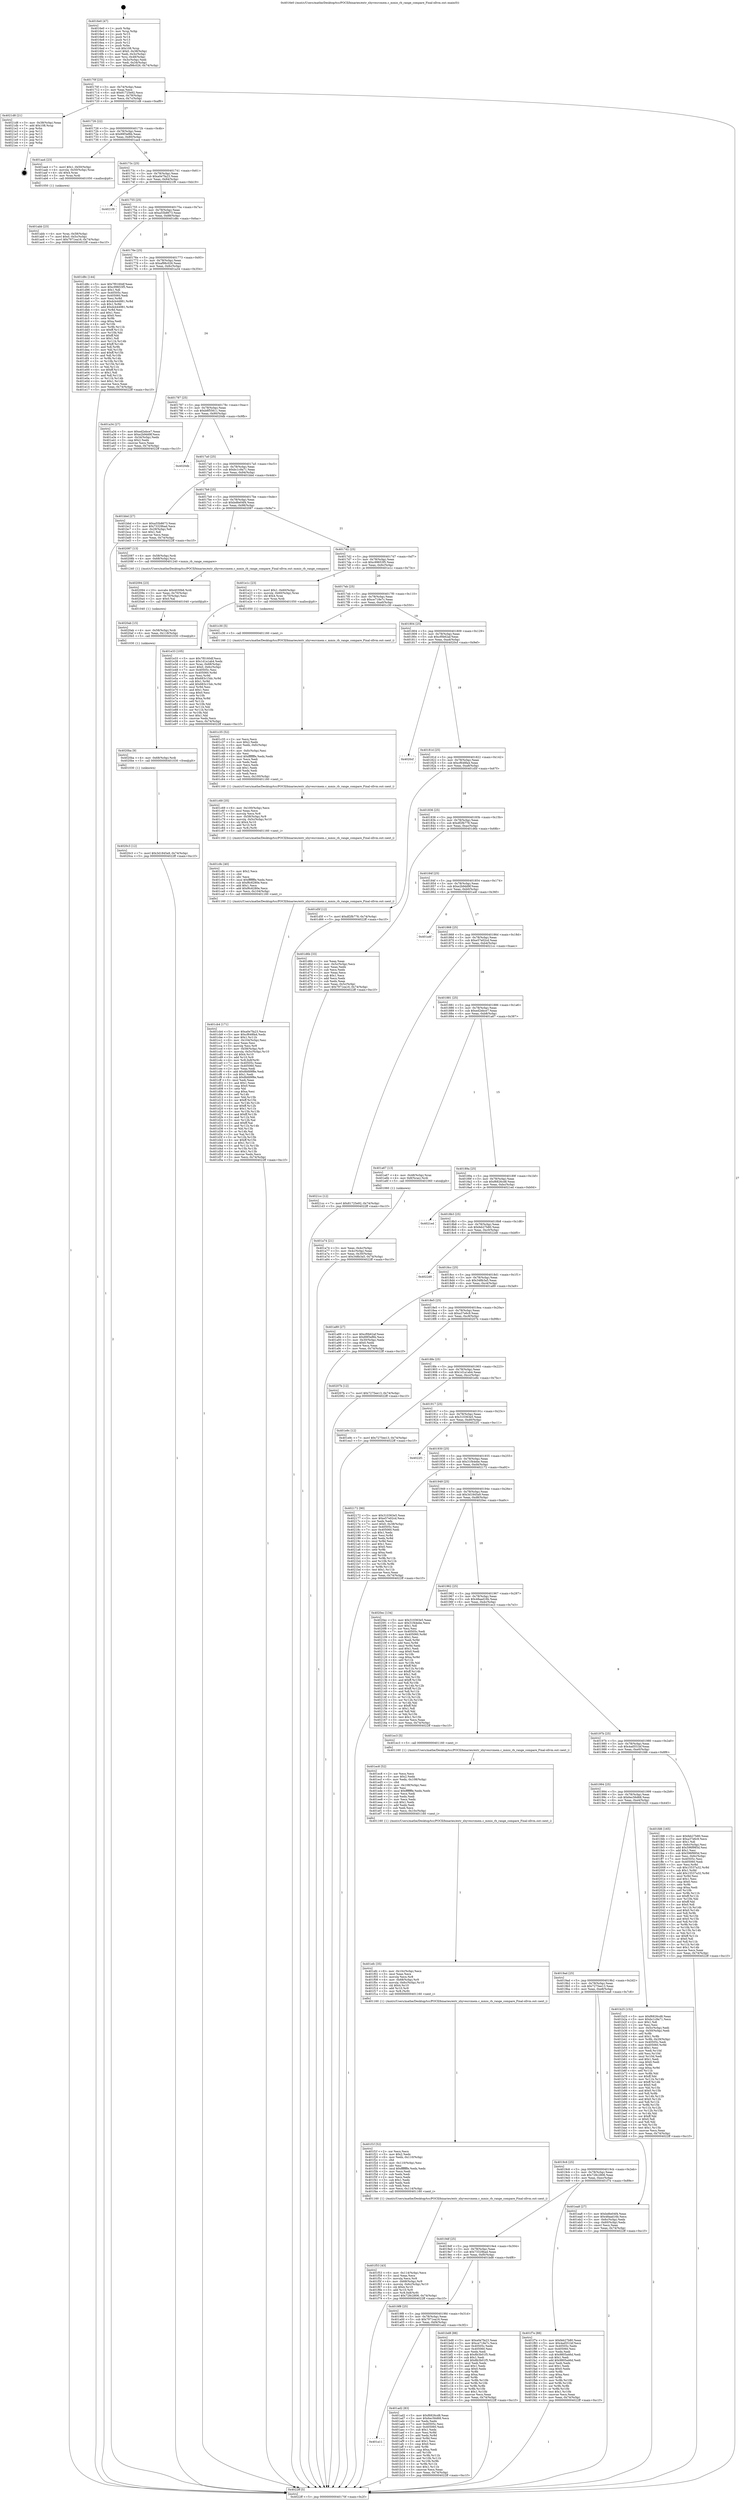 digraph "0x4016e0" {
  label = "0x4016e0 (/mnt/c/Users/mathe/Desktop/tcc/POCII/binaries/extr_xhyvesrcmem.c_mmio_rb_range_compare_Final-ollvm.out::main(0))"
  labelloc = "t"
  node[shape=record]

  Entry [label="",width=0.3,height=0.3,shape=circle,fillcolor=black,style=filled]
  "0x40170f" [label="{
     0x40170f [23]\l
     | [instrs]\l
     &nbsp;&nbsp;0x40170f \<+3\>: mov -0x74(%rbp),%eax\l
     &nbsp;&nbsp;0x401712 \<+2\>: mov %eax,%ecx\l
     &nbsp;&nbsp;0x401714 \<+6\>: sub $0x81725e92,%ecx\l
     &nbsp;&nbsp;0x40171a \<+3\>: mov %eax,-0x78(%rbp)\l
     &nbsp;&nbsp;0x40171d \<+3\>: mov %ecx,-0x7c(%rbp)\l
     &nbsp;&nbsp;0x401720 \<+6\>: je 00000000004021d8 \<main+0xaf8\>\l
  }"]
  "0x4021d8" [label="{
     0x4021d8 [21]\l
     | [instrs]\l
     &nbsp;&nbsp;0x4021d8 \<+3\>: mov -0x38(%rbp),%eax\l
     &nbsp;&nbsp;0x4021db \<+7\>: add $0x108,%rsp\l
     &nbsp;&nbsp;0x4021e2 \<+1\>: pop %rbx\l
     &nbsp;&nbsp;0x4021e3 \<+2\>: pop %r12\l
     &nbsp;&nbsp;0x4021e5 \<+2\>: pop %r13\l
     &nbsp;&nbsp;0x4021e7 \<+2\>: pop %r14\l
     &nbsp;&nbsp;0x4021e9 \<+2\>: pop %r15\l
     &nbsp;&nbsp;0x4021eb \<+1\>: pop %rbp\l
     &nbsp;&nbsp;0x4021ec \<+1\>: ret\l
  }"]
  "0x401726" [label="{
     0x401726 [22]\l
     | [instrs]\l
     &nbsp;&nbsp;0x401726 \<+5\>: jmp 000000000040172b \<main+0x4b\>\l
     &nbsp;&nbsp;0x40172b \<+3\>: mov -0x78(%rbp),%eax\l
     &nbsp;&nbsp;0x40172e \<+5\>: sub $0x89f3ef6b,%eax\l
     &nbsp;&nbsp;0x401733 \<+3\>: mov %eax,-0x80(%rbp)\l
     &nbsp;&nbsp;0x401736 \<+6\>: je 0000000000401aa4 \<main+0x3c4\>\l
  }"]
  Exit [label="",width=0.3,height=0.3,shape=circle,fillcolor=black,style=filled,peripheries=2]
  "0x401aa4" [label="{
     0x401aa4 [23]\l
     | [instrs]\l
     &nbsp;&nbsp;0x401aa4 \<+7\>: movl $0x1,-0x50(%rbp)\l
     &nbsp;&nbsp;0x401aab \<+4\>: movslq -0x50(%rbp),%rax\l
     &nbsp;&nbsp;0x401aaf \<+4\>: shl $0x4,%rax\l
     &nbsp;&nbsp;0x401ab3 \<+3\>: mov %rax,%rdi\l
     &nbsp;&nbsp;0x401ab6 \<+5\>: call 0000000000401050 \<malloc@plt\>\l
     | [calls]\l
     &nbsp;&nbsp;0x401050 \{1\} (unknown)\l
  }"]
  "0x40173c" [label="{
     0x40173c [25]\l
     | [instrs]\l
     &nbsp;&nbsp;0x40173c \<+5\>: jmp 0000000000401741 \<main+0x61\>\l
     &nbsp;&nbsp;0x401741 \<+3\>: mov -0x78(%rbp),%eax\l
     &nbsp;&nbsp;0x401744 \<+5\>: sub $0xa0e7fa23,%eax\l
     &nbsp;&nbsp;0x401749 \<+6\>: mov %eax,-0x84(%rbp)\l
     &nbsp;&nbsp;0x40174f \<+6\>: je 00000000004021f9 \<main+0xb19\>\l
  }"]
  "0x4020c3" [label="{
     0x4020c3 [12]\l
     | [instrs]\l
     &nbsp;&nbsp;0x4020c3 \<+7\>: movl $0x3d1845a9,-0x74(%rbp)\l
     &nbsp;&nbsp;0x4020ca \<+5\>: jmp 00000000004022ff \<main+0xc1f\>\l
  }"]
  "0x4021f9" [label="{
     0x4021f9\l
  }", style=dashed]
  "0x401755" [label="{
     0x401755 [25]\l
     | [instrs]\l
     &nbsp;&nbsp;0x401755 \<+5\>: jmp 000000000040175a \<main+0x7a\>\l
     &nbsp;&nbsp;0x40175a \<+3\>: mov -0x78(%rbp),%eax\l
     &nbsp;&nbsp;0x40175d \<+5\>: sub $0xa55b8673,%eax\l
     &nbsp;&nbsp;0x401762 \<+6\>: mov %eax,-0x88(%rbp)\l
     &nbsp;&nbsp;0x401768 \<+6\>: je 0000000000401d8c \<main+0x6ac\>\l
  }"]
  "0x4020ba" [label="{
     0x4020ba [9]\l
     | [instrs]\l
     &nbsp;&nbsp;0x4020ba \<+4\>: mov -0x68(%rbp),%rdi\l
     &nbsp;&nbsp;0x4020be \<+5\>: call 0000000000401030 \<free@plt\>\l
     | [calls]\l
     &nbsp;&nbsp;0x401030 \{1\} (unknown)\l
  }"]
  "0x401d8c" [label="{
     0x401d8c [144]\l
     | [instrs]\l
     &nbsp;&nbsp;0x401d8c \<+5\>: mov $0x7f0160df,%eax\l
     &nbsp;&nbsp;0x401d91 \<+5\>: mov $0xc99653f5,%ecx\l
     &nbsp;&nbsp;0x401d96 \<+2\>: mov $0x1,%dl\l
     &nbsp;&nbsp;0x401d98 \<+7\>: mov 0x40505c,%esi\l
     &nbsp;&nbsp;0x401d9f \<+7\>: mov 0x405060,%edi\l
     &nbsp;&nbsp;0x401da6 \<+3\>: mov %esi,%r8d\l
     &nbsp;&nbsp;0x401da9 \<+7\>: sub $0xdcb44981,%r8d\l
     &nbsp;&nbsp;0x401db0 \<+4\>: sub $0x1,%r8d\l
     &nbsp;&nbsp;0x401db4 \<+7\>: add $0xdcb44981,%r8d\l
     &nbsp;&nbsp;0x401dbb \<+4\>: imul %r8d,%esi\l
     &nbsp;&nbsp;0x401dbf \<+3\>: and $0x1,%esi\l
     &nbsp;&nbsp;0x401dc2 \<+3\>: cmp $0x0,%esi\l
     &nbsp;&nbsp;0x401dc5 \<+4\>: sete %r9b\l
     &nbsp;&nbsp;0x401dc9 \<+3\>: cmp $0xa,%edi\l
     &nbsp;&nbsp;0x401dcc \<+4\>: setl %r10b\l
     &nbsp;&nbsp;0x401dd0 \<+3\>: mov %r9b,%r11b\l
     &nbsp;&nbsp;0x401dd3 \<+4\>: xor $0xff,%r11b\l
     &nbsp;&nbsp;0x401dd7 \<+3\>: mov %r10b,%bl\l
     &nbsp;&nbsp;0x401dda \<+3\>: xor $0xff,%bl\l
     &nbsp;&nbsp;0x401ddd \<+3\>: xor $0x1,%dl\l
     &nbsp;&nbsp;0x401de0 \<+3\>: mov %r11b,%r14b\l
     &nbsp;&nbsp;0x401de3 \<+4\>: and $0xff,%r14b\l
     &nbsp;&nbsp;0x401de7 \<+3\>: and %dl,%r9b\l
     &nbsp;&nbsp;0x401dea \<+3\>: mov %bl,%r15b\l
     &nbsp;&nbsp;0x401ded \<+4\>: and $0xff,%r15b\l
     &nbsp;&nbsp;0x401df1 \<+3\>: and %dl,%r10b\l
     &nbsp;&nbsp;0x401df4 \<+3\>: or %r9b,%r14b\l
     &nbsp;&nbsp;0x401df7 \<+3\>: or %r10b,%r15b\l
     &nbsp;&nbsp;0x401dfa \<+3\>: xor %r15b,%r14b\l
     &nbsp;&nbsp;0x401dfd \<+3\>: or %bl,%r11b\l
     &nbsp;&nbsp;0x401e00 \<+4\>: xor $0xff,%r11b\l
     &nbsp;&nbsp;0x401e04 \<+3\>: or $0x1,%dl\l
     &nbsp;&nbsp;0x401e07 \<+3\>: and %dl,%r11b\l
     &nbsp;&nbsp;0x401e0a \<+3\>: or %r11b,%r14b\l
     &nbsp;&nbsp;0x401e0d \<+4\>: test $0x1,%r14b\l
     &nbsp;&nbsp;0x401e11 \<+3\>: cmovne %ecx,%eax\l
     &nbsp;&nbsp;0x401e14 \<+3\>: mov %eax,-0x74(%rbp)\l
     &nbsp;&nbsp;0x401e17 \<+5\>: jmp 00000000004022ff \<main+0xc1f\>\l
  }"]
  "0x40176e" [label="{
     0x40176e [25]\l
     | [instrs]\l
     &nbsp;&nbsp;0x40176e \<+5\>: jmp 0000000000401773 \<main+0x93\>\l
     &nbsp;&nbsp;0x401773 \<+3\>: mov -0x78(%rbp),%eax\l
     &nbsp;&nbsp;0x401776 \<+5\>: sub $0xaf98c026,%eax\l
     &nbsp;&nbsp;0x40177b \<+6\>: mov %eax,-0x8c(%rbp)\l
     &nbsp;&nbsp;0x401781 \<+6\>: je 0000000000401a34 \<main+0x354\>\l
  }"]
  "0x4020ab" [label="{
     0x4020ab [15]\l
     | [instrs]\l
     &nbsp;&nbsp;0x4020ab \<+4\>: mov -0x58(%rbp),%rdi\l
     &nbsp;&nbsp;0x4020af \<+6\>: mov %eax,-0x118(%rbp)\l
     &nbsp;&nbsp;0x4020b5 \<+5\>: call 0000000000401030 \<free@plt\>\l
     | [calls]\l
     &nbsp;&nbsp;0x401030 \{1\} (unknown)\l
  }"]
  "0x401a34" [label="{
     0x401a34 [27]\l
     | [instrs]\l
     &nbsp;&nbsp;0x401a34 \<+5\>: mov $0xed2ebce7,%eax\l
     &nbsp;&nbsp;0x401a39 \<+5\>: mov $0xe2b9dd9f,%ecx\l
     &nbsp;&nbsp;0x401a3e \<+3\>: mov -0x34(%rbp),%edx\l
     &nbsp;&nbsp;0x401a41 \<+3\>: cmp $0x2,%edx\l
     &nbsp;&nbsp;0x401a44 \<+3\>: cmovne %ecx,%eax\l
     &nbsp;&nbsp;0x401a47 \<+3\>: mov %eax,-0x74(%rbp)\l
     &nbsp;&nbsp;0x401a4a \<+5\>: jmp 00000000004022ff \<main+0xc1f\>\l
  }"]
  "0x401787" [label="{
     0x401787 [25]\l
     | [instrs]\l
     &nbsp;&nbsp;0x401787 \<+5\>: jmp 000000000040178c \<main+0xac\>\l
     &nbsp;&nbsp;0x40178c \<+3\>: mov -0x78(%rbp),%eax\l
     &nbsp;&nbsp;0x40178f \<+5\>: sub $0xb8f55611,%eax\l
     &nbsp;&nbsp;0x401794 \<+6\>: mov %eax,-0x90(%rbp)\l
     &nbsp;&nbsp;0x40179a \<+6\>: je 00000000004020db \<main+0x9fb\>\l
  }"]
  "0x4022ff" [label="{
     0x4022ff [5]\l
     | [instrs]\l
     &nbsp;&nbsp;0x4022ff \<+5\>: jmp 000000000040170f \<main+0x2f\>\l
  }"]
  "0x4016e0" [label="{
     0x4016e0 [47]\l
     | [instrs]\l
     &nbsp;&nbsp;0x4016e0 \<+1\>: push %rbp\l
     &nbsp;&nbsp;0x4016e1 \<+3\>: mov %rsp,%rbp\l
     &nbsp;&nbsp;0x4016e4 \<+2\>: push %r15\l
     &nbsp;&nbsp;0x4016e6 \<+2\>: push %r14\l
     &nbsp;&nbsp;0x4016e8 \<+2\>: push %r13\l
     &nbsp;&nbsp;0x4016ea \<+2\>: push %r12\l
     &nbsp;&nbsp;0x4016ec \<+1\>: push %rbx\l
     &nbsp;&nbsp;0x4016ed \<+7\>: sub $0x108,%rsp\l
     &nbsp;&nbsp;0x4016f4 \<+7\>: movl $0x0,-0x38(%rbp)\l
     &nbsp;&nbsp;0x4016fb \<+3\>: mov %edi,-0x3c(%rbp)\l
     &nbsp;&nbsp;0x4016fe \<+4\>: mov %rsi,-0x48(%rbp)\l
     &nbsp;&nbsp;0x401702 \<+3\>: mov -0x3c(%rbp),%edi\l
     &nbsp;&nbsp;0x401705 \<+3\>: mov %edi,-0x34(%rbp)\l
     &nbsp;&nbsp;0x401708 \<+7\>: movl $0xaf98c026,-0x74(%rbp)\l
  }"]
  "0x402094" [label="{
     0x402094 [23]\l
     | [instrs]\l
     &nbsp;&nbsp;0x402094 \<+10\>: movabs $0x4030b6,%rdi\l
     &nbsp;&nbsp;0x40209e \<+3\>: mov %eax,-0x70(%rbp)\l
     &nbsp;&nbsp;0x4020a1 \<+3\>: mov -0x70(%rbp),%esi\l
     &nbsp;&nbsp;0x4020a4 \<+2\>: mov $0x0,%al\l
     &nbsp;&nbsp;0x4020a6 \<+5\>: call 0000000000401040 \<printf@plt\>\l
     | [calls]\l
     &nbsp;&nbsp;0x401040 \{1\} (unknown)\l
  }"]
  "0x4020db" [label="{
     0x4020db\l
  }", style=dashed]
  "0x4017a0" [label="{
     0x4017a0 [25]\l
     | [instrs]\l
     &nbsp;&nbsp;0x4017a0 \<+5\>: jmp 00000000004017a5 \<main+0xc5\>\l
     &nbsp;&nbsp;0x4017a5 \<+3\>: mov -0x78(%rbp),%eax\l
     &nbsp;&nbsp;0x4017a8 \<+5\>: sub $0xbc1c9a71,%eax\l
     &nbsp;&nbsp;0x4017ad \<+6\>: mov %eax,-0x94(%rbp)\l
     &nbsp;&nbsp;0x4017b3 \<+6\>: je 0000000000401bbd \<main+0x4dd\>\l
  }"]
  "0x401f53" [label="{
     0x401f53 [43]\l
     | [instrs]\l
     &nbsp;&nbsp;0x401f53 \<+6\>: mov -0x114(%rbp),%ecx\l
     &nbsp;&nbsp;0x401f59 \<+3\>: imul %eax,%ecx\l
     &nbsp;&nbsp;0x401f5c \<+3\>: movslq %ecx,%r8\l
     &nbsp;&nbsp;0x401f5f \<+4\>: mov -0x68(%rbp),%r9\l
     &nbsp;&nbsp;0x401f63 \<+4\>: movslq -0x6c(%rbp),%r10\l
     &nbsp;&nbsp;0x401f67 \<+4\>: shl $0x4,%r10\l
     &nbsp;&nbsp;0x401f6b \<+3\>: add %r10,%r9\l
     &nbsp;&nbsp;0x401f6e \<+4\>: mov %r8,0x8(%r9)\l
     &nbsp;&nbsp;0x401f72 \<+7\>: movl $0x728c2806,-0x74(%rbp)\l
     &nbsp;&nbsp;0x401f79 \<+5\>: jmp 00000000004022ff \<main+0xc1f\>\l
  }"]
  "0x401bbd" [label="{
     0x401bbd [27]\l
     | [instrs]\l
     &nbsp;&nbsp;0x401bbd \<+5\>: mov $0xa55b8673,%eax\l
     &nbsp;&nbsp;0x401bc2 \<+5\>: mov $0x73329bad,%ecx\l
     &nbsp;&nbsp;0x401bc7 \<+3\>: mov -0x29(%rbp),%dl\l
     &nbsp;&nbsp;0x401bca \<+3\>: test $0x1,%dl\l
     &nbsp;&nbsp;0x401bcd \<+3\>: cmovne %ecx,%eax\l
     &nbsp;&nbsp;0x401bd0 \<+3\>: mov %eax,-0x74(%rbp)\l
     &nbsp;&nbsp;0x401bd3 \<+5\>: jmp 00000000004022ff \<main+0xc1f\>\l
  }"]
  "0x4017b9" [label="{
     0x4017b9 [25]\l
     | [instrs]\l
     &nbsp;&nbsp;0x4017b9 \<+5\>: jmp 00000000004017be \<main+0xde\>\l
     &nbsp;&nbsp;0x4017be \<+3\>: mov -0x78(%rbp),%eax\l
     &nbsp;&nbsp;0x4017c1 \<+5\>: sub $0xbd6e04f4,%eax\l
     &nbsp;&nbsp;0x4017c6 \<+6\>: mov %eax,-0x98(%rbp)\l
     &nbsp;&nbsp;0x4017cc \<+6\>: je 0000000000402087 \<main+0x9a7\>\l
  }"]
  "0x401f1f" [label="{
     0x401f1f [52]\l
     | [instrs]\l
     &nbsp;&nbsp;0x401f1f \<+2\>: xor %ecx,%ecx\l
     &nbsp;&nbsp;0x401f21 \<+5\>: mov $0x2,%edx\l
     &nbsp;&nbsp;0x401f26 \<+6\>: mov %edx,-0x110(%rbp)\l
     &nbsp;&nbsp;0x401f2c \<+1\>: cltd\l
     &nbsp;&nbsp;0x401f2d \<+6\>: mov -0x110(%rbp),%esi\l
     &nbsp;&nbsp;0x401f33 \<+2\>: idiv %esi\l
     &nbsp;&nbsp;0x401f35 \<+6\>: imul $0xfffffffe,%edx,%edx\l
     &nbsp;&nbsp;0x401f3b \<+2\>: mov %ecx,%edi\l
     &nbsp;&nbsp;0x401f3d \<+2\>: sub %edx,%edi\l
     &nbsp;&nbsp;0x401f3f \<+2\>: mov %ecx,%edx\l
     &nbsp;&nbsp;0x401f41 \<+3\>: sub $0x1,%edx\l
     &nbsp;&nbsp;0x401f44 \<+2\>: add %edx,%edi\l
     &nbsp;&nbsp;0x401f46 \<+2\>: sub %edi,%ecx\l
     &nbsp;&nbsp;0x401f48 \<+6\>: mov %ecx,-0x114(%rbp)\l
     &nbsp;&nbsp;0x401f4e \<+5\>: call 0000000000401160 \<next_i\>\l
     | [calls]\l
     &nbsp;&nbsp;0x401160 \{1\} (/mnt/c/Users/mathe/Desktop/tcc/POCII/binaries/extr_xhyvesrcmem.c_mmio_rb_range_compare_Final-ollvm.out::next_i)\l
  }"]
  "0x402087" [label="{
     0x402087 [13]\l
     | [instrs]\l
     &nbsp;&nbsp;0x402087 \<+4\>: mov -0x58(%rbp),%rdi\l
     &nbsp;&nbsp;0x40208b \<+4\>: mov -0x68(%rbp),%rsi\l
     &nbsp;&nbsp;0x40208f \<+5\>: call 0000000000401240 \<mmio_rb_range_compare\>\l
     | [calls]\l
     &nbsp;&nbsp;0x401240 \{1\} (/mnt/c/Users/mathe/Desktop/tcc/POCII/binaries/extr_xhyvesrcmem.c_mmio_rb_range_compare_Final-ollvm.out::mmio_rb_range_compare)\l
  }"]
  "0x4017d2" [label="{
     0x4017d2 [25]\l
     | [instrs]\l
     &nbsp;&nbsp;0x4017d2 \<+5\>: jmp 00000000004017d7 \<main+0xf7\>\l
     &nbsp;&nbsp;0x4017d7 \<+3\>: mov -0x78(%rbp),%eax\l
     &nbsp;&nbsp;0x4017da \<+5\>: sub $0xc99653f5,%eax\l
     &nbsp;&nbsp;0x4017df \<+6\>: mov %eax,-0x9c(%rbp)\l
     &nbsp;&nbsp;0x4017e5 \<+6\>: je 0000000000401e1c \<main+0x73c\>\l
  }"]
  "0x401efc" [label="{
     0x401efc [35]\l
     | [instrs]\l
     &nbsp;&nbsp;0x401efc \<+6\>: mov -0x10c(%rbp),%ecx\l
     &nbsp;&nbsp;0x401f02 \<+3\>: imul %eax,%ecx\l
     &nbsp;&nbsp;0x401f05 \<+3\>: movslq %ecx,%r8\l
     &nbsp;&nbsp;0x401f08 \<+4\>: mov -0x68(%rbp),%r9\l
     &nbsp;&nbsp;0x401f0c \<+4\>: movslq -0x6c(%rbp),%r10\l
     &nbsp;&nbsp;0x401f10 \<+4\>: shl $0x4,%r10\l
     &nbsp;&nbsp;0x401f14 \<+3\>: add %r10,%r9\l
     &nbsp;&nbsp;0x401f17 \<+3\>: mov %r8,(%r9)\l
     &nbsp;&nbsp;0x401f1a \<+5\>: call 0000000000401160 \<next_i\>\l
     | [calls]\l
     &nbsp;&nbsp;0x401160 \{1\} (/mnt/c/Users/mathe/Desktop/tcc/POCII/binaries/extr_xhyvesrcmem.c_mmio_rb_range_compare_Final-ollvm.out::next_i)\l
  }"]
  "0x401e1c" [label="{
     0x401e1c [23]\l
     | [instrs]\l
     &nbsp;&nbsp;0x401e1c \<+7\>: movl $0x1,-0x60(%rbp)\l
     &nbsp;&nbsp;0x401e23 \<+4\>: movslq -0x60(%rbp),%rax\l
     &nbsp;&nbsp;0x401e27 \<+4\>: shl $0x4,%rax\l
     &nbsp;&nbsp;0x401e2b \<+3\>: mov %rax,%rdi\l
     &nbsp;&nbsp;0x401e2e \<+5\>: call 0000000000401050 \<malloc@plt\>\l
     | [calls]\l
     &nbsp;&nbsp;0x401050 \{1\} (unknown)\l
  }"]
  "0x4017eb" [label="{
     0x4017eb [25]\l
     | [instrs]\l
     &nbsp;&nbsp;0x4017eb \<+5\>: jmp 00000000004017f0 \<main+0x110\>\l
     &nbsp;&nbsp;0x4017f0 \<+3\>: mov -0x78(%rbp),%eax\l
     &nbsp;&nbsp;0x4017f3 \<+5\>: sub $0xce718e7c,%eax\l
     &nbsp;&nbsp;0x4017f8 \<+6\>: mov %eax,-0xa0(%rbp)\l
     &nbsp;&nbsp;0x4017fe \<+6\>: je 0000000000401c30 \<main+0x550\>\l
  }"]
  "0x401ec8" [label="{
     0x401ec8 [52]\l
     | [instrs]\l
     &nbsp;&nbsp;0x401ec8 \<+2\>: xor %ecx,%ecx\l
     &nbsp;&nbsp;0x401eca \<+5\>: mov $0x2,%edx\l
     &nbsp;&nbsp;0x401ecf \<+6\>: mov %edx,-0x108(%rbp)\l
     &nbsp;&nbsp;0x401ed5 \<+1\>: cltd\l
     &nbsp;&nbsp;0x401ed6 \<+6\>: mov -0x108(%rbp),%esi\l
     &nbsp;&nbsp;0x401edc \<+2\>: idiv %esi\l
     &nbsp;&nbsp;0x401ede \<+6\>: imul $0xfffffffe,%edx,%edx\l
     &nbsp;&nbsp;0x401ee4 \<+2\>: mov %ecx,%edi\l
     &nbsp;&nbsp;0x401ee6 \<+2\>: sub %edx,%edi\l
     &nbsp;&nbsp;0x401ee8 \<+2\>: mov %ecx,%edx\l
     &nbsp;&nbsp;0x401eea \<+3\>: sub $0x1,%edx\l
     &nbsp;&nbsp;0x401eed \<+2\>: add %edx,%edi\l
     &nbsp;&nbsp;0x401eef \<+2\>: sub %edi,%ecx\l
     &nbsp;&nbsp;0x401ef1 \<+6\>: mov %ecx,-0x10c(%rbp)\l
     &nbsp;&nbsp;0x401ef7 \<+5\>: call 0000000000401160 \<next_i\>\l
     | [calls]\l
     &nbsp;&nbsp;0x401160 \{1\} (/mnt/c/Users/mathe/Desktop/tcc/POCII/binaries/extr_xhyvesrcmem.c_mmio_rb_range_compare_Final-ollvm.out::next_i)\l
  }"]
  "0x401c30" [label="{
     0x401c30 [5]\l
     | [instrs]\l
     &nbsp;&nbsp;0x401c30 \<+5\>: call 0000000000401160 \<next_i\>\l
     | [calls]\l
     &nbsp;&nbsp;0x401160 \{1\} (/mnt/c/Users/mathe/Desktop/tcc/POCII/binaries/extr_xhyvesrcmem.c_mmio_rb_range_compare_Final-ollvm.out::next_i)\l
  }"]
  "0x401804" [label="{
     0x401804 [25]\l
     | [instrs]\l
     &nbsp;&nbsp;0x401804 \<+5\>: jmp 0000000000401809 \<main+0x129\>\l
     &nbsp;&nbsp;0x401809 \<+3\>: mov -0x78(%rbp),%eax\l
     &nbsp;&nbsp;0x40180c \<+5\>: sub $0xcf0b62af,%eax\l
     &nbsp;&nbsp;0x401811 \<+6\>: mov %eax,-0xa4(%rbp)\l
     &nbsp;&nbsp;0x401817 \<+6\>: je 00000000004020cf \<main+0x9ef\>\l
  }"]
  "0x401e33" [label="{
     0x401e33 [105]\l
     | [instrs]\l
     &nbsp;&nbsp;0x401e33 \<+5\>: mov $0x7f0160df,%ecx\l
     &nbsp;&nbsp;0x401e38 \<+5\>: mov $0x1d1a1ab4,%edx\l
     &nbsp;&nbsp;0x401e3d \<+4\>: mov %rax,-0x68(%rbp)\l
     &nbsp;&nbsp;0x401e41 \<+7\>: movl $0x0,-0x6c(%rbp)\l
     &nbsp;&nbsp;0x401e48 \<+7\>: mov 0x40505c,%esi\l
     &nbsp;&nbsp;0x401e4f \<+8\>: mov 0x405060,%r8d\l
     &nbsp;&nbsp;0x401e57 \<+3\>: mov %esi,%r9d\l
     &nbsp;&nbsp;0x401e5a \<+7\>: sub $0x683c15dc,%r9d\l
     &nbsp;&nbsp;0x401e61 \<+4\>: sub $0x1,%r9d\l
     &nbsp;&nbsp;0x401e65 \<+7\>: add $0x683c15dc,%r9d\l
     &nbsp;&nbsp;0x401e6c \<+4\>: imul %r9d,%esi\l
     &nbsp;&nbsp;0x401e70 \<+3\>: and $0x1,%esi\l
     &nbsp;&nbsp;0x401e73 \<+3\>: cmp $0x0,%esi\l
     &nbsp;&nbsp;0x401e76 \<+4\>: sete %r10b\l
     &nbsp;&nbsp;0x401e7a \<+4\>: cmp $0xa,%r8d\l
     &nbsp;&nbsp;0x401e7e \<+4\>: setl %r11b\l
     &nbsp;&nbsp;0x401e82 \<+3\>: mov %r10b,%bl\l
     &nbsp;&nbsp;0x401e85 \<+3\>: and %r11b,%bl\l
     &nbsp;&nbsp;0x401e88 \<+3\>: xor %r11b,%r10b\l
     &nbsp;&nbsp;0x401e8b \<+3\>: or %r10b,%bl\l
     &nbsp;&nbsp;0x401e8e \<+3\>: test $0x1,%bl\l
     &nbsp;&nbsp;0x401e91 \<+3\>: cmovne %edx,%ecx\l
     &nbsp;&nbsp;0x401e94 \<+3\>: mov %ecx,-0x74(%rbp)\l
     &nbsp;&nbsp;0x401e97 \<+5\>: jmp 00000000004022ff \<main+0xc1f\>\l
  }"]
  "0x4020cf" [label="{
     0x4020cf\l
  }", style=dashed]
  "0x40181d" [label="{
     0x40181d [25]\l
     | [instrs]\l
     &nbsp;&nbsp;0x40181d \<+5\>: jmp 0000000000401822 \<main+0x142\>\l
     &nbsp;&nbsp;0x401822 \<+3\>: mov -0x78(%rbp),%eax\l
     &nbsp;&nbsp;0x401825 \<+5\>: sub $0xcf648fa4,%eax\l
     &nbsp;&nbsp;0x40182a \<+6\>: mov %eax,-0xa8(%rbp)\l
     &nbsp;&nbsp;0x401830 \<+6\>: je 0000000000401d5f \<main+0x67f\>\l
  }"]
  "0x401cb4" [label="{
     0x401cb4 [171]\l
     | [instrs]\l
     &nbsp;&nbsp;0x401cb4 \<+5\>: mov $0xa0e7fa23,%ecx\l
     &nbsp;&nbsp;0x401cb9 \<+5\>: mov $0xcf648fa4,%edx\l
     &nbsp;&nbsp;0x401cbe \<+3\>: mov $0x1,%r11b\l
     &nbsp;&nbsp;0x401cc1 \<+6\>: mov -0x104(%rbp),%esi\l
     &nbsp;&nbsp;0x401cc7 \<+3\>: imul %eax,%esi\l
     &nbsp;&nbsp;0x401cca \<+3\>: movslq %esi,%r8\l
     &nbsp;&nbsp;0x401ccd \<+4\>: mov -0x58(%rbp),%r9\l
     &nbsp;&nbsp;0x401cd1 \<+4\>: movslq -0x5c(%rbp),%r10\l
     &nbsp;&nbsp;0x401cd5 \<+4\>: shl $0x4,%r10\l
     &nbsp;&nbsp;0x401cd9 \<+3\>: add %r10,%r9\l
     &nbsp;&nbsp;0x401cdc \<+4\>: mov %r8,0x8(%r9)\l
     &nbsp;&nbsp;0x401ce0 \<+7\>: mov 0x40505c,%eax\l
     &nbsp;&nbsp;0x401ce7 \<+7\>: mov 0x405060,%esi\l
     &nbsp;&nbsp;0x401cee \<+2\>: mov %eax,%edi\l
     &nbsp;&nbsp;0x401cf0 \<+6\>: add $0x8bfd9f8e,%edi\l
     &nbsp;&nbsp;0x401cf6 \<+3\>: sub $0x1,%edi\l
     &nbsp;&nbsp;0x401cf9 \<+6\>: sub $0x8bfd9f8e,%edi\l
     &nbsp;&nbsp;0x401cff \<+3\>: imul %edi,%eax\l
     &nbsp;&nbsp;0x401d02 \<+3\>: and $0x1,%eax\l
     &nbsp;&nbsp;0x401d05 \<+3\>: cmp $0x0,%eax\l
     &nbsp;&nbsp;0x401d08 \<+3\>: sete %bl\l
     &nbsp;&nbsp;0x401d0b \<+3\>: cmp $0xa,%esi\l
     &nbsp;&nbsp;0x401d0e \<+4\>: setl %r14b\l
     &nbsp;&nbsp;0x401d12 \<+3\>: mov %bl,%r15b\l
     &nbsp;&nbsp;0x401d15 \<+4\>: xor $0xff,%r15b\l
     &nbsp;&nbsp;0x401d19 \<+3\>: mov %r14b,%r12b\l
     &nbsp;&nbsp;0x401d1c \<+4\>: xor $0xff,%r12b\l
     &nbsp;&nbsp;0x401d20 \<+4\>: xor $0x1,%r11b\l
     &nbsp;&nbsp;0x401d24 \<+3\>: mov %r15b,%r13b\l
     &nbsp;&nbsp;0x401d27 \<+4\>: and $0xff,%r13b\l
     &nbsp;&nbsp;0x401d2b \<+3\>: and %r11b,%bl\l
     &nbsp;&nbsp;0x401d2e \<+3\>: mov %r12b,%al\l
     &nbsp;&nbsp;0x401d31 \<+2\>: and $0xff,%al\l
     &nbsp;&nbsp;0x401d33 \<+3\>: and %r11b,%r14b\l
     &nbsp;&nbsp;0x401d36 \<+3\>: or %bl,%r13b\l
     &nbsp;&nbsp;0x401d39 \<+3\>: or %r14b,%al\l
     &nbsp;&nbsp;0x401d3c \<+3\>: xor %al,%r13b\l
     &nbsp;&nbsp;0x401d3f \<+3\>: or %r12b,%r15b\l
     &nbsp;&nbsp;0x401d42 \<+4\>: xor $0xff,%r15b\l
     &nbsp;&nbsp;0x401d46 \<+4\>: or $0x1,%r11b\l
     &nbsp;&nbsp;0x401d4a \<+3\>: and %r11b,%r15b\l
     &nbsp;&nbsp;0x401d4d \<+3\>: or %r15b,%r13b\l
     &nbsp;&nbsp;0x401d50 \<+4\>: test $0x1,%r13b\l
     &nbsp;&nbsp;0x401d54 \<+3\>: cmovne %edx,%ecx\l
     &nbsp;&nbsp;0x401d57 \<+3\>: mov %ecx,-0x74(%rbp)\l
     &nbsp;&nbsp;0x401d5a \<+5\>: jmp 00000000004022ff \<main+0xc1f\>\l
  }"]
  "0x401d5f" [label="{
     0x401d5f [12]\l
     | [instrs]\l
     &nbsp;&nbsp;0x401d5f \<+7\>: movl $0xdf2fb778,-0x74(%rbp)\l
     &nbsp;&nbsp;0x401d66 \<+5\>: jmp 00000000004022ff \<main+0xc1f\>\l
  }"]
  "0x401836" [label="{
     0x401836 [25]\l
     | [instrs]\l
     &nbsp;&nbsp;0x401836 \<+5\>: jmp 000000000040183b \<main+0x15b\>\l
     &nbsp;&nbsp;0x40183b \<+3\>: mov -0x78(%rbp),%eax\l
     &nbsp;&nbsp;0x40183e \<+5\>: sub $0xdf2fb778,%eax\l
     &nbsp;&nbsp;0x401843 \<+6\>: mov %eax,-0xac(%rbp)\l
     &nbsp;&nbsp;0x401849 \<+6\>: je 0000000000401d6b \<main+0x68b\>\l
  }"]
  "0x401c8c" [label="{
     0x401c8c [40]\l
     | [instrs]\l
     &nbsp;&nbsp;0x401c8c \<+5\>: mov $0x2,%ecx\l
     &nbsp;&nbsp;0x401c91 \<+1\>: cltd\l
     &nbsp;&nbsp;0x401c92 \<+2\>: idiv %ecx\l
     &nbsp;&nbsp;0x401c94 \<+6\>: imul $0xfffffffe,%edx,%ecx\l
     &nbsp;&nbsp;0x401c9a \<+6\>: sub $0xf6c6280e,%ecx\l
     &nbsp;&nbsp;0x401ca0 \<+3\>: add $0x1,%ecx\l
     &nbsp;&nbsp;0x401ca3 \<+6\>: add $0xf6c6280e,%ecx\l
     &nbsp;&nbsp;0x401ca9 \<+6\>: mov %ecx,-0x104(%rbp)\l
     &nbsp;&nbsp;0x401caf \<+5\>: call 0000000000401160 \<next_i\>\l
     | [calls]\l
     &nbsp;&nbsp;0x401160 \{1\} (/mnt/c/Users/mathe/Desktop/tcc/POCII/binaries/extr_xhyvesrcmem.c_mmio_rb_range_compare_Final-ollvm.out::next_i)\l
  }"]
  "0x401d6b" [label="{
     0x401d6b [33]\l
     | [instrs]\l
     &nbsp;&nbsp;0x401d6b \<+2\>: xor %eax,%eax\l
     &nbsp;&nbsp;0x401d6d \<+3\>: mov -0x5c(%rbp),%ecx\l
     &nbsp;&nbsp;0x401d70 \<+2\>: mov %eax,%edx\l
     &nbsp;&nbsp;0x401d72 \<+2\>: sub %ecx,%edx\l
     &nbsp;&nbsp;0x401d74 \<+2\>: mov %eax,%ecx\l
     &nbsp;&nbsp;0x401d76 \<+3\>: sub $0x1,%ecx\l
     &nbsp;&nbsp;0x401d79 \<+2\>: add %ecx,%edx\l
     &nbsp;&nbsp;0x401d7b \<+2\>: sub %edx,%eax\l
     &nbsp;&nbsp;0x401d7d \<+3\>: mov %eax,-0x5c(%rbp)\l
     &nbsp;&nbsp;0x401d80 \<+7\>: movl $0x7971ea16,-0x74(%rbp)\l
     &nbsp;&nbsp;0x401d87 \<+5\>: jmp 00000000004022ff \<main+0xc1f\>\l
  }"]
  "0x40184f" [label="{
     0x40184f [25]\l
     | [instrs]\l
     &nbsp;&nbsp;0x40184f \<+5\>: jmp 0000000000401854 \<main+0x174\>\l
     &nbsp;&nbsp;0x401854 \<+3\>: mov -0x78(%rbp),%eax\l
     &nbsp;&nbsp;0x401857 \<+5\>: sub $0xe2b9dd9f,%eax\l
     &nbsp;&nbsp;0x40185c \<+6\>: mov %eax,-0xb0(%rbp)\l
     &nbsp;&nbsp;0x401862 \<+6\>: je 0000000000401a4f \<main+0x36f\>\l
  }"]
  "0x401c69" [label="{
     0x401c69 [35]\l
     | [instrs]\l
     &nbsp;&nbsp;0x401c69 \<+6\>: mov -0x100(%rbp),%ecx\l
     &nbsp;&nbsp;0x401c6f \<+3\>: imul %eax,%ecx\l
     &nbsp;&nbsp;0x401c72 \<+3\>: movslq %ecx,%r8\l
     &nbsp;&nbsp;0x401c75 \<+4\>: mov -0x58(%rbp),%r9\l
     &nbsp;&nbsp;0x401c79 \<+4\>: movslq -0x5c(%rbp),%r10\l
     &nbsp;&nbsp;0x401c7d \<+4\>: shl $0x4,%r10\l
     &nbsp;&nbsp;0x401c81 \<+3\>: add %r10,%r9\l
     &nbsp;&nbsp;0x401c84 \<+3\>: mov %r8,(%r9)\l
     &nbsp;&nbsp;0x401c87 \<+5\>: call 0000000000401160 \<next_i\>\l
     | [calls]\l
     &nbsp;&nbsp;0x401160 \{1\} (/mnt/c/Users/mathe/Desktop/tcc/POCII/binaries/extr_xhyvesrcmem.c_mmio_rb_range_compare_Final-ollvm.out::next_i)\l
  }"]
  "0x401a4f" [label="{
     0x401a4f\l
  }", style=dashed]
  "0x401868" [label="{
     0x401868 [25]\l
     | [instrs]\l
     &nbsp;&nbsp;0x401868 \<+5\>: jmp 000000000040186d \<main+0x18d\>\l
     &nbsp;&nbsp;0x40186d \<+3\>: mov -0x78(%rbp),%eax\l
     &nbsp;&nbsp;0x401870 \<+5\>: sub $0xe57e02cd,%eax\l
     &nbsp;&nbsp;0x401875 \<+6\>: mov %eax,-0xb4(%rbp)\l
     &nbsp;&nbsp;0x40187b \<+6\>: je 00000000004021cc \<main+0xaec\>\l
  }"]
  "0x401c35" [label="{
     0x401c35 [52]\l
     | [instrs]\l
     &nbsp;&nbsp;0x401c35 \<+2\>: xor %ecx,%ecx\l
     &nbsp;&nbsp;0x401c37 \<+5\>: mov $0x2,%edx\l
     &nbsp;&nbsp;0x401c3c \<+6\>: mov %edx,-0xfc(%rbp)\l
     &nbsp;&nbsp;0x401c42 \<+1\>: cltd\l
     &nbsp;&nbsp;0x401c43 \<+6\>: mov -0xfc(%rbp),%esi\l
     &nbsp;&nbsp;0x401c49 \<+2\>: idiv %esi\l
     &nbsp;&nbsp;0x401c4b \<+6\>: imul $0xfffffffe,%edx,%edx\l
     &nbsp;&nbsp;0x401c51 \<+2\>: mov %ecx,%edi\l
     &nbsp;&nbsp;0x401c53 \<+2\>: sub %edx,%edi\l
     &nbsp;&nbsp;0x401c55 \<+2\>: mov %ecx,%edx\l
     &nbsp;&nbsp;0x401c57 \<+3\>: sub $0x1,%edx\l
     &nbsp;&nbsp;0x401c5a \<+2\>: add %edx,%edi\l
     &nbsp;&nbsp;0x401c5c \<+2\>: sub %edi,%ecx\l
     &nbsp;&nbsp;0x401c5e \<+6\>: mov %ecx,-0x100(%rbp)\l
     &nbsp;&nbsp;0x401c64 \<+5\>: call 0000000000401160 \<next_i\>\l
     | [calls]\l
     &nbsp;&nbsp;0x401160 \{1\} (/mnt/c/Users/mathe/Desktop/tcc/POCII/binaries/extr_xhyvesrcmem.c_mmio_rb_range_compare_Final-ollvm.out::next_i)\l
  }"]
  "0x4021cc" [label="{
     0x4021cc [12]\l
     | [instrs]\l
     &nbsp;&nbsp;0x4021cc \<+7\>: movl $0x81725e92,-0x74(%rbp)\l
     &nbsp;&nbsp;0x4021d3 \<+5\>: jmp 00000000004022ff \<main+0xc1f\>\l
  }"]
  "0x401881" [label="{
     0x401881 [25]\l
     | [instrs]\l
     &nbsp;&nbsp;0x401881 \<+5\>: jmp 0000000000401886 \<main+0x1a6\>\l
     &nbsp;&nbsp;0x401886 \<+3\>: mov -0x78(%rbp),%eax\l
     &nbsp;&nbsp;0x401889 \<+5\>: sub $0xed2ebce7,%eax\l
     &nbsp;&nbsp;0x40188e \<+6\>: mov %eax,-0xb8(%rbp)\l
     &nbsp;&nbsp;0x401894 \<+6\>: je 0000000000401a67 \<main+0x387\>\l
  }"]
  "0x401a11" [label="{
     0x401a11\l
  }", style=dashed]
  "0x401a67" [label="{
     0x401a67 [13]\l
     | [instrs]\l
     &nbsp;&nbsp;0x401a67 \<+4\>: mov -0x48(%rbp),%rax\l
     &nbsp;&nbsp;0x401a6b \<+4\>: mov 0x8(%rax),%rdi\l
     &nbsp;&nbsp;0x401a6f \<+5\>: call 0000000000401060 \<atoi@plt\>\l
     | [calls]\l
     &nbsp;&nbsp;0x401060 \{1\} (unknown)\l
  }"]
  "0x40189a" [label="{
     0x40189a [25]\l
     | [instrs]\l
     &nbsp;&nbsp;0x40189a \<+5\>: jmp 000000000040189f \<main+0x1bf\>\l
     &nbsp;&nbsp;0x40189f \<+3\>: mov -0x78(%rbp),%eax\l
     &nbsp;&nbsp;0x4018a2 \<+5\>: sub $0xf6826cd8,%eax\l
     &nbsp;&nbsp;0x4018a7 \<+6\>: mov %eax,-0xbc(%rbp)\l
     &nbsp;&nbsp;0x4018ad \<+6\>: je 00000000004021ed \<main+0xb0d\>\l
  }"]
  "0x401a74" [label="{
     0x401a74 [21]\l
     | [instrs]\l
     &nbsp;&nbsp;0x401a74 \<+3\>: mov %eax,-0x4c(%rbp)\l
     &nbsp;&nbsp;0x401a77 \<+3\>: mov -0x4c(%rbp),%eax\l
     &nbsp;&nbsp;0x401a7a \<+3\>: mov %eax,-0x30(%rbp)\l
     &nbsp;&nbsp;0x401a7d \<+7\>: movl $0x348b3a5,-0x74(%rbp)\l
     &nbsp;&nbsp;0x401a84 \<+5\>: jmp 00000000004022ff \<main+0xc1f\>\l
  }"]
  "0x401ad2" [label="{
     0x401ad2 [83]\l
     | [instrs]\l
     &nbsp;&nbsp;0x401ad2 \<+5\>: mov $0xf6826cd8,%eax\l
     &nbsp;&nbsp;0x401ad7 \<+5\>: mov $0x6ec56d68,%ecx\l
     &nbsp;&nbsp;0x401adc \<+2\>: xor %edx,%edx\l
     &nbsp;&nbsp;0x401ade \<+7\>: mov 0x40505c,%esi\l
     &nbsp;&nbsp;0x401ae5 \<+7\>: mov 0x405060,%edi\l
     &nbsp;&nbsp;0x401aec \<+3\>: sub $0x1,%edx\l
     &nbsp;&nbsp;0x401aef \<+3\>: mov %esi,%r8d\l
     &nbsp;&nbsp;0x401af2 \<+3\>: add %edx,%r8d\l
     &nbsp;&nbsp;0x401af5 \<+4\>: imul %r8d,%esi\l
     &nbsp;&nbsp;0x401af9 \<+3\>: and $0x1,%esi\l
     &nbsp;&nbsp;0x401afc \<+3\>: cmp $0x0,%esi\l
     &nbsp;&nbsp;0x401aff \<+4\>: sete %r9b\l
     &nbsp;&nbsp;0x401b03 \<+3\>: cmp $0xa,%edi\l
     &nbsp;&nbsp;0x401b06 \<+4\>: setl %r10b\l
     &nbsp;&nbsp;0x401b0a \<+3\>: mov %r9b,%r11b\l
     &nbsp;&nbsp;0x401b0d \<+3\>: and %r10b,%r11b\l
     &nbsp;&nbsp;0x401b10 \<+3\>: xor %r10b,%r9b\l
     &nbsp;&nbsp;0x401b13 \<+3\>: or %r9b,%r11b\l
     &nbsp;&nbsp;0x401b16 \<+4\>: test $0x1,%r11b\l
     &nbsp;&nbsp;0x401b1a \<+3\>: cmovne %ecx,%eax\l
     &nbsp;&nbsp;0x401b1d \<+3\>: mov %eax,-0x74(%rbp)\l
     &nbsp;&nbsp;0x401b20 \<+5\>: jmp 00000000004022ff \<main+0xc1f\>\l
  }"]
  "0x4021ed" [label="{
     0x4021ed\l
  }", style=dashed]
  "0x4018b3" [label="{
     0x4018b3 [25]\l
     | [instrs]\l
     &nbsp;&nbsp;0x4018b3 \<+5\>: jmp 00000000004018b8 \<main+0x1d8\>\l
     &nbsp;&nbsp;0x4018b8 \<+3\>: mov -0x78(%rbp),%eax\l
     &nbsp;&nbsp;0x4018bb \<+5\>: sub $0xfeb27b80,%eax\l
     &nbsp;&nbsp;0x4018c0 \<+6\>: mov %eax,-0xc0(%rbp)\l
     &nbsp;&nbsp;0x4018c6 \<+6\>: je 00000000004022d0 \<main+0xbf0\>\l
  }"]
  "0x4019f8" [label="{
     0x4019f8 [25]\l
     | [instrs]\l
     &nbsp;&nbsp;0x4019f8 \<+5\>: jmp 00000000004019fd \<main+0x31d\>\l
     &nbsp;&nbsp;0x4019fd \<+3\>: mov -0x78(%rbp),%eax\l
     &nbsp;&nbsp;0x401a00 \<+5\>: sub $0x7971ea16,%eax\l
     &nbsp;&nbsp;0x401a05 \<+6\>: mov %eax,-0xf4(%rbp)\l
     &nbsp;&nbsp;0x401a0b \<+6\>: je 0000000000401ad2 \<main+0x3f2\>\l
  }"]
  "0x4022d0" [label="{
     0x4022d0\l
  }", style=dashed]
  "0x4018cc" [label="{
     0x4018cc [25]\l
     | [instrs]\l
     &nbsp;&nbsp;0x4018cc \<+5\>: jmp 00000000004018d1 \<main+0x1f1\>\l
     &nbsp;&nbsp;0x4018d1 \<+3\>: mov -0x78(%rbp),%eax\l
     &nbsp;&nbsp;0x4018d4 \<+5\>: sub $0x348b3a5,%eax\l
     &nbsp;&nbsp;0x4018d9 \<+6\>: mov %eax,-0xc4(%rbp)\l
     &nbsp;&nbsp;0x4018df \<+6\>: je 0000000000401a89 \<main+0x3a9\>\l
  }"]
  "0x401bd8" [label="{
     0x401bd8 [88]\l
     | [instrs]\l
     &nbsp;&nbsp;0x401bd8 \<+5\>: mov $0xa0e7fa23,%eax\l
     &nbsp;&nbsp;0x401bdd \<+5\>: mov $0xce718e7c,%ecx\l
     &nbsp;&nbsp;0x401be2 \<+7\>: mov 0x40505c,%edx\l
     &nbsp;&nbsp;0x401be9 \<+7\>: mov 0x405060,%esi\l
     &nbsp;&nbsp;0x401bf0 \<+2\>: mov %edx,%edi\l
     &nbsp;&nbsp;0x401bf2 \<+6\>: sub $0x8b3b01f5,%edi\l
     &nbsp;&nbsp;0x401bf8 \<+3\>: sub $0x1,%edi\l
     &nbsp;&nbsp;0x401bfb \<+6\>: add $0x8b3b01f5,%edi\l
     &nbsp;&nbsp;0x401c01 \<+3\>: imul %edi,%edx\l
     &nbsp;&nbsp;0x401c04 \<+3\>: and $0x1,%edx\l
     &nbsp;&nbsp;0x401c07 \<+3\>: cmp $0x0,%edx\l
     &nbsp;&nbsp;0x401c0a \<+4\>: sete %r8b\l
     &nbsp;&nbsp;0x401c0e \<+3\>: cmp $0xa,%esi\l
     &nbsp;&nbsp;0x401c11 \<+4\>: setl %r9b\l
     &nbsp;&nbsp;0x401c15 \<+3\>: mov %r8b,%r10b\l
     &nbsp;&nbsp;0x401c18 \<+3\>: and %r9b,%r10b\l
     &nbsp;&nbsp;0x401c1b \<+3\>: xor %r9b,%r8b\l
     &nbsp;&nbsp;0x401c1e \<+3\>: or %r8b,%r10b\l
     &nbsp;&nbsp;0x401c21 \<+4\>: test $0x1,%r10b\l
     &nbsp;&nbsp;0x401c25 \<+3\>: cmovne %ecx,%eax\l
     &nbsp;&nbsp;0x401c28 \<+3\>: mov %eax,-0x74(%rbp)\l
     &nbsp;&nbsp;0x401c2b \<+5\>: jmp 00000000004022ff \<main+0xc1f\>\l
  }"]
  "0x401a89" [label="{
     0x401a89 [27]\l
     | [instrs]\l
     &nbsp;&nbsp;0x401a89 \<+5\>: mov $0xcf0b62af,%eax\l
     &nbsp;&nbsp;0x401a8e \<+5\>: mov $0x89f3ef6b,%ecx\l
     &nbsp;&nbsp;0x401a93 \<+3\>: mov -0x30(%rbp),%edx\l
     &nbsp;&nbsp;0x401a96 \<+3\>: cmp $0x0,%edx\l
     &nbsp;&nbsp;0x401a99 \<+3\>: cmove %ecx,%eax\l
     &nbsp;&nbsp;0x401a9c \<+3\>: mov %eax,-0x74(%rbp)\l
     &nbsp;&nbsp;0x401a9f \<+5\>: jmp 00000000004022ff \<main+0xc1f\>\l
  }"]
  "0x4018e5" [label="{
     0x4018e5 [25]\l
     | [instrs]\l
     &nbsp;&nbsp;0x4018e5 \<+5\>: jmp 00000000004018ea \<main+0x20a\>\l
     &nbsp;&nbsp;0x4018ea \<+3\>: mov -0x78(%rbp),%eax\l
     &nbsp;&nbsp;0x4018ed \<+5\>: sub $0xa37e6c9,%eax\l
     &nbsp;&nbsp;0x4018f2 \<+6\>: mov %eax,-0xc8(%rbp)\l
     &nbsp;&nbsp;0x4018f8 \<+6\>: je 000000000040207b \<main+0x99b\>\l
  }"]
  "0x401abb" [label="{
     0x401abb [23]\l
     | [instrs]\l
     &nbsp;&nbsp;0x401abb \<+4\>: mov %rax,-0x58(%rbp)\l
     &nbsp;&nbsp;0x401abf \<+7\>: movl $0x0,-0x5c(%rbp)\l
     &nbsp;&nbsp;0x401ac6 \<+7\>: movl $0x7971ea16,-0x74(%rbp)\l
     &nbsp;&nbsp;0x401acd \<+5\>: jmp 00000000004022ff \<main+0xc1f\>\l
  }"]
  "0x4019df" [label="{
     0x4019df [25]\l
     | [instrs]\l
     &nbsp;&nbsp;0x4019df \<+5\>: jmp 00000000004019e4 \<main+0x304\>\l
     &nbsp;&nbsp;0x4019e4 \<+3\>: mov -0x78(%rbp),%eax\l
     &nbsp;&nbsp;0x4019e7 \<+5\>: sub $0x73329bad,%eax\l
     &nbsp;&nbsp;0x4019ec \<+6\>: mov %eax,-0xf0(%rbp)\l
     &nbsp;&nbsp;0x4019f2 \<+6\>: je 0000000000401bd8 \<main+0x4f8\>\l
  }"]
  "0x40207b" [label="{
     0x40207b [12]\l
     | [instrs]\l
     &nbsp;&nbsp;0x40207b \<+7\>: movl $0x7275ee13,-0x74(%rbp)\l
     &nbsp;&nbsp;0x402082 \<+5\>: jmp 00000000004022ff \<main+0xc1f\>\l
  }"]
  "0x4018fe" [label="{
     0x4018fe [25]\l
     | [instrs]\l
     &nbsp;&nbsp;0x4018fe \<+5\>: jmp 0000000000401903 \<main+0x223\>\l
     &nbsp;&nbsp;0x401903 \<+3\>: mov -0x78(%rbp),%eax\l
     &nbsp;&nbsp;0x401906 \<+5\>: sub $0x1d1a1ab4,%eax\l
     &nbsp;&nbsp;0x40190b \<+6\>: mov %eax,-0xcc(%rbp)\l
     &nbsp;&nbsp;0x401911 \<+6\>: je 0000000000401e9c \<main+0x7bc\>\l
  }"]
  "0x401f7e" [label="{
     0x401f7e [88]\l
     | [instrs]\l
     &nbsp;&nbsp;0x401f7e \<+5\>: mov $0xfeb27b80,%eax\l
     &nbsp;&nbsp;0x401f83 \<+5\>: mov $0x4ad551bf,%ecx\l
     &nbsp;&nbsp;0x401f88 \<+7\>: mov 0x40505c,%edx\l
     &nbsp;&nbsp;0x401f8f \<+7\>: mov 0x405060,%esi\l
     &nbsp;&nbsp;0x401f96 \<+2\>: mov %edx,%edi\l
     &nbsp;&nbsp;0x401f98 \<+6\>: sub $0x9805a46d,%edi\l
     &nbsp;&nbsp;0x401f9e \<+3\>: sub $0x1,%edi\l
     &nbsp;&nbsp;0x401fa1 \<+6\>: add $0x9805a46d,%edi\l
     &nbsp;&nbsp;0x401fa7 \<+3\>: imul %edi,%edx\l
     &nbsp;&nbsp;0x401faa \<+3\>: and $0x1,%edx\l
     &nbsp;&nbsp;0x401fad \<+3\>: cmp $0x0,%edx\l
     &nbsp;&nbsp;0x401fb0 \<+4\>: sete %r8b\l
     &nbsp;&nbsp;0x401fb4 \<+3\>: cmp $0xa,%esi\l
     &nbsp;&nbsp;0x401fb7 \<+4\>: setl %r9b\l
     &nbsp;&nbsp;0x401fbb \<+3\>: mov %r8b,%r10b\l
     &nbsp;&nbsp;0x401fbe \<+3\>: and %r9b,%r10b\l
     &nbsp;&nbsp;0x401fc1 \<+3\>: xor %r9b,%r8b\l
     &nbsp;&nbsp;0x401fc4 \<+3\>: or %r8b,%r10b\l
     &nbsp;&nbsp;0x401fc7 \<+4\>: test $0x1,%r10b\l
     &nbsp;&nbsp;0x401fcb \<+3\>: cmovne %ecx,%eax\l
     &nbsp;&nbsp;0x401fce \<+3\>: mov %eax,-0x74(%rbp)\l
     &nbsp;&nbsp;0x401fd1 \<+5\>: jmp 00000000004022ff \<main+0xc1f\>\l
  }"]
  "0x401e9c" [label="{
     0x401e9c [12]\l
     | [instrs]\l
     &nbsp;&nbsp;0x401e9c \<+7\>: movl $0x7275ee13,-0x74(%rbp)\l
     &nbsp;&nbsp;0x401ea3 \<+5\>: jmp 00000000004022ff \<main+0xc1f\>\l
  }"]
  "0x401917" [label="{
     0x401917 [25]\l
     | [instrs]\l
     &nbsp;&nbsp;0x401917 \<+5\>: jmp 000000000040191c \<main+0x23c\>\l
     &nbsp;&nbsp;0x40191c \<+3\>: mov -0x78(%rbp),%eax\l
     &nbsp;&nbsp;0x40191f \<+5\>: sub $0x310363e5,%eax\l
     &nbsp;&nbsp;0x401924 \<+6\>: mov %eax,-0xd0(%rbp)\l
     &nbsp;&nbsp;0x40192a \<+6\>: je 00000000004022f1 \<main+0xc11\>\l
  }"]
  "0x4019c6" [label="{
     0x4019c6 [25]\l
     | [instrs]\l
     &nbsp;&nbsp;0x4019c6 \<+5\>: jmp 00000000004019cb \<main+0x2eb\>\l
     &nbsp;&nbsp;0x4019cb \<+3\>: mov -0x78(%rbp),%eax\l
     &nbsp;&nbsp;0x4019ce \<+5\>: sub $0x728c2806,%eax\l
     &nbsp;&nbsp;0x4019d3 \<+6\>: mov %eax,-0xec(%rbp)\l
     &nbsp;&nbsp;0x4019d9 \<+6\>: je 0000000000401f7e \<main+0x89e\>\l
  }"]
  "0x4022f1" [label="{
     0x4022f1\l
  }", style=dashed]
  "0x401930" [label="{
     0x401930 [25]\l
     | [instrs]\l
     &nbsp;&nbsp;0x401930 \<+5\>: jmp 0000000000401935 \<main+0x255\>\l
     &nbsp;&nbsp;0x401935 \<+3\>: mov -0x78(%rbp),%eax\l
     &nbsp;&nbsp;0x401938 \<+5\>: sub $0x31f44ebe,%eax\l
     &nbsp;&nbsp;0x40193d \<+6\>: mov %eax,-0xd4(%rbp)\l
     &nbsp;&nbsp;0x401943 \<+6\>: je 0000000000402172 \<main+0xa92\>\l
  }"]
  "0x401ea8" [label="{
     0x401ea8 [27]\l
     | [instrs]\l
     &nbsp;&nbsp;0x401ea8 \<+5\>: mov $0xbd6e04f4,%eax\l
     &nbsp;&nbsp;0x401ead \<+5\>: mov $0x48aad16b,%ecx\l
     &nbsp;&nbsp;0x401eb2 \<+3\>: mov -0x6c(%rbp),%edx\l
     &nbsp;&nbsp;0x401eb5 \<+3\>: cmp -0x60(%rbp),%edx\l
     &nbsp;&nbsp;0x401eb8 \<+3\>: cmovl %ecx,%eax\l
     &nbsp;&nbsp;0x401ebb \<+3\>: mov %eax,-0x74(%rbp)\l
     &nbsp;&nbsp;0x401ebe \<+5\>: jmp 00000000004022ff \<main+0xc1f\>\l
  }"]
  "0x402172" [label="{
     0x402172 [90]\l
     | [instrs]\l
     &nbsp;&nbsp;0x402172 \<+5\>: mov $0x310363e5,%eax\l
     &nbsp;&nbsp;0x402177 \<+5\>: mov $0xe57e02cd,%ecx\l
     &nbsp;&nbsp;0x40217c \<+2\>: xor %edx,%edx\l
     &nbsp;&nbsp;0x40217e \<+7\>: movl $0x0,-0x38(%rbp)\l
     &nbsp;&nbsp;0x402185 \<+7\>: mov 0x40505c,%esi\l
     &nbsp;&nbsp;0x40218c \<+7\>: mov 0x405060,%edi\l
     &nbsp;&nbsp;0x402193 \<+3\>: sub $0x1,%edx\l
     &nbsp;&nbsp;0x402196 \<+3\>: mov %esi,%r8d\l
     &nbsp;&nbsp;0x402199 \<+3\>: add %edx,%r8d\l
     &nbsp;&nbsp;0x40219c \<+4\>: imul %r8d,%esi\l
     &nbsp;&nbsp;0x4021a0 \<+3\>: and $0x1,%esi\l
     &nbsp;&nbsp;0x4021a3 \<+3\>: cmp $0x0,%esi\l
     &nbsp;&nbsp;0x4021a6 \<+4\>: sete %r9b\l
     &nbsp;&nbsp;0x4021aa \<+3\>: cmp $0xa,%edi\l
     &nbsp;&nbsp;0x4021ad \<+4\>: setl %r10b\l
     &nbsp;&nbsp;0x4021b1 \<+3\>: mov %r9b,%r11b\l
     &nbsp;&nbsp;0x4021b4 \<+3\>: and %r10b,%r11b\l
     &nbsp;&nbsp;0x4021b7 \<+3\>: xor %r10b,%r9b\l
     &nbsp;&nbsp;0x4021ba \<+3\>: or %r9b,%r11b\l
     &nbsp;&nbsp;0x4021bd \<+4\>: test $0x1,%r11b\l
     &nbsp;&nbsp;0x4021c1 \<+3\>: cmovne %ecx,%eax\l
     &nbsp;&nbsp;0x4021c4 \<+3\>: mov %eax,-0x74(%rbp)\l
     &nbsp;&nbsp;0x4021c7 \<+5\>: jmp 00000000004022ff \<main+0xc1f\>\l
  }"]
  "0x401949" [label="{
     0x401949 [25]\l
     | [instrs]\l
     &nbsp;&nbsp;0x401949 \<+5\>: jmp 000000000040194e \<main+0x26e\>\l
     &nbsp;&nbsp;0x40194e \<+3\>: mov -0x78(%rbp),%eax\l
     &nbsp;&nbsp;0x401951 \<+5\>: sub $0x3d1845a9,%eax\l
     &nbsp;&nbsp;0x401956 \<+6\>: mov %eax,-0xd8(%rbp)\l
     &nbsp;&nbsp;0x40195c \<+6\>: je 00000000004020ec \<main+0xa0c\>\l
  }"]
  "0x4019ad" [label="{
     0x4019ad [25]\l
     | [instrs]\l
     &nbsp;&nbsp;0x4019ad \<+5\>: jmp 00000000004019b2 \<main+0x2d2\>\l
     &nbsp;&nbsp;0x4019b2 \<+3\>: mov -0x78(%rbp),%eax\l
     &nbsp;&nbsp;0x4019b5 \<+5\>: sub $0x7275ee13,%eax\l
     &nbsp;&nbsp;0x4019ba \<+6\>: mov %eax,-0xe8(%rbp)\l
     &nbsp;&nbsp;0x4019c0 \<+6\>: je 0000000000401ea8 \<main+0x7c8\>\l
  }"]
  "0x4020ec" [label="{
     0x4020ec [134]\l
     | [instrs]\l
     &nbsp;&nbsp;0x4020ec \<+5\>: mov $0x310363e5,%eax\l
     &nbsp;&nbsp;0x4020f1 \<+5\>: mov $0x31f44ebe,%ecx\l
     &nbsp;&nbsp;0x4020f6 \<+2\>: mov $0x1,%dl\l
     &nbsp;&nbsp;0x4020f8 \<+2\>: xor %esi,%esi\l
     &nbsp;&nbsp;0x4020fa \<+7\>: mov 0x40505c,%edi\l
     &nbsp;&nbsp;0x402101 \<+8\>: mov 0x405060,%r8d\l
     &nbsp;&nbsp;0x402109 \<+3\>: sub $0x1,%esi\l
     &nbsp;&nbsp;0x40210c \<+3\>: mov %edi,%r9d\l
     &nbsp;&nbsp;0x40210f \<+3\>: add %esi,%r9d\l
     &nbsp;&nbsp;0x402112 \<+4\>: imul %r9d,%edi\l
     &nbsp;&nbsp;0x402116 \<+3\>: and $0x1,%edi\l
     &nbsp;&nbsp;0x402119 \<+3\>: cmp $0x0,%edi\l
     &nbsp;&nbsp;0x40211c \<+4\>: sete %r10b\l
     &nbsp;&nbsp;0x402120 \<+4\>: cmp $0xa,%r8d\l
     &nbsp;&nbsp;0x402124 \<+4\>: setl %r11b\l
     &nbsp;&nbsp;0x402128 \<+3\>: mov %r10b,%bl\l
     &nbsp;&nbsp;0x40212b \<+3\>: xor $0xff,%bl\l
     &nbsp;&nbsp;0x40212e \<+3\>: mov %r11b,%r14b\l
     &nbsp;&nbsp;0x402131 \<+4\>: xor $0xff,%r14b\l
     &nbsp;&nbsp;0x402135 \<+3\>: xor $0x1,%dl\l
     &nbsp;&nbsp;0x402138 \<+3\>: mov %bl,%r15b\l
     &nbsp;&nbsp;0x40213b \<+4\>: and $0xff,%r15b\l
     &nbsp;&nbsp;0x40213f \<+3\>: and %dl,%r10b\l
     &nbsp;&nbsp;0x402142 \<+3\>: mov %r14b,%r12b\l
     &nbsp;&nbsp;0x402145 \<+4\>: and $0xff,%r12b\l
     &nbsp;&nbsp;0x402149 \<+3\>: and %dl,%r11b\l
     &nbsp;&nbsp;0x40214c \<+3\>: or %r10b,%r15b\l
     &nbsp;&nbsp;0x40214f \<+3\>: or %r11b,%r12b\l
     &nbsp;&nbsp;0x402152 \<+3\>: xor %r12b,%r15b\l
     &nbsp;&nbsp;0x402155 \<+3\>: or %r14b,%bl\l
     &nbsp;&nbsp;0x402158 \<+3\>: xor $0xff,%bl\l
     &nbsp;&nbsp;0x40215b \<+3\>: or $0x1,%dl\l
     &nbsp;&nbsp;0x40215e \<+2\>: and %dl,%bl\l
     &nbsp;&nbsp;0x402160 \<+3\>: or %bl,%r15b\l
     &nbsp;&nbsp;0x402163 \<+4\>: test $0x1,%r15b\l
     &nbsp;&nbsp;0x402167 \<+3\>: cmovne %ecx,%eax\l
     &nbsp;&nbsp;0x40216a \<+3\>: mov %eax,-0x74(%rbp)\l
     &nbsp;&nbsp;0x40216d \<+5\>: jmp 00000000004022ff \<main+0xc1f\>\l
  }"]
  "0x401962" [label="{
     0x401962 [25]\l
     | [instrs]\l
     &nbsp;&nbsp;0x401962 \<+5\>: jmp 0000000000401967 \<main+0x287\>\l
     &nbsp;&nbsp;0x401967 \<+3\>: mov -0x78(%rbp),%eax\l
     &nbsp;&nbsp;0x40196a \<+5\>: sub $0x48aad16b,%eax\l
     &nbsp;&nbsp;0x40196f \<+6\>: mov %eax,-0xdc(%rbp)\l
     &nbsp;&nbsp;0x401975 \<+6\>: je 0000000000401ec3 \<main+0x7e3\>\l
  }"]
  "0x401b25" [label="{
     0x401b25 [152]\l
     | [instrs]\l
     &nbsp;&nbsp;0x401b25 \<+5\>: mov $0xf6826cd8,%eax\l
     &nbsp;&nbsp;0x401b2a \<+5\>: mov $0xbc1c9a71,%ecx\l
     &nbsp;&nbsp;0x401b2f \<+2\>: mov $0x1,%dl\l
     &nbsp;&nbsp;0x401b31 \<+2\>: xor %esi,%esi\l
     &nbsp;&nbsp;0x401b33 \<+3\>: mov -0x5c(%rbp),%edi\l
     &nbsp;&nbsp;0x401b36 \<+3\>: cmp -0x50(%rbp),%edi\l
     &nbsp;&nbsp;0x401b39 \<+4\>: setl %r8b\l
     &nbsp;&nbsp;0x401b3d \<+4\>: and $0x1,%r8b\l
     &nbsp;&nbsp;0x401b41 \<+4\>: mov %r8b,-0x29(%rbp)\l
     &nbsp;&nbsp;0x401b45 \<+7\>: mov 0x40505c,%edi\l
     &nbsp;&nbsp;0x401b4c \<+8\>: mov 0x405060,%r9d\l
     &nbsp;&nbsp;0x401b54 \<+3\>: sub $0x1,%esi\l
     &nbsp;&nbsp;0x401b57 \<+3\>: mov %edi,%r10d\l
     &nbsp;&nbsp;0x401b5a \<+3\>: add %esi,%r10d\l
     &nbsp;&nbsp;0x401b5d \<+4\>: imul %r10d,%edi\l
     &nbsp;&nbsp;0x401b61 \<+3\>: and $0x1,%edi\l
     &nbsp;&nbsp;0x401b64 \<+3\>: cmp $0x0,%edi\l
     &nbsp;&nbsp;0x401b67 \<+4\>: sete %r8b\l
     &nbsp;&nbsp;0x401b6b \<+4\>: cmp $0xa,%r9d\l
     &nbsp;&nbsp;0x401b6f \<+4\>: setl %r11b\l
     &nbsp;&nbsp;0x401b73 \<+3\>: mov %r8b,%bl\l
     &nbsp;&nbsp;0x401b76 \<+3\>: xor $0xff,%bl\l
     &nbsp;&nbsp;0x401b79 \<+3\>: mov %r11b,%r14b\l
     &nbsp;&nbsp;0x401b7c \<+4\>: xor $0xff,%r14b\l
     &nbsp;&nbsp;0x401b80 \<+3\>: xor $0x0,%dl\l
     &nbsp;&nbsp;0x401b83 \<+3\>: mov %bl,%r15b\l
     &nbsp;&nbsp;0x401b86 \<+4\>: and $0x0,%r15b\l
     &nbsp;&nbsp;0x401b8a \<+3\>: and %dl,%r8b\l
     &nbsp;&nbsp;0x401b8d \<+3\>: mov %r14b,%r12b\l
     &nbsp;&nbsp;0x401b90 \<+4\>: and $0x0,%r12b\l
     &nbsp;&nbsp;0x401b94 \<+3\>: and %dl,%r11b\l
     &nbsp;&nbsp;0x401b97 \<+3\>: or %r8b,%r15b\l
     &nbsp;&nbsp;0x401b9a \<+3\>: or %r11b,%r12b\l
     &nbsp;&nbsp;0x401b9d \<+3\>: xor %r12b,%r15b\l
     &nbsp;&nbsp;0x401ba0 \<+3\>: or %r14b,%bl\l
     &nbsp;&nbsp;0x401ba3 \<+3\>: xor $0xff,%bl\l
     &nbsp;&nbsp;0x401ba6 \<+3\>: or $0x0,%dl\l
     &nbsp;&nbsp;0x401ba9 \<+2\>: and %dl,%bl\l
     &nbsp;&nbsp;0x401bab \<+3\>: or %bl,%r15b\l
     &nbsp;&nbsp;0x401bae \<+4\>: test $0x1,%r15b\l
     &nbsp;&nbsp;0x401bb2 \<+3\>: cmovne %ecx,%eax\l
     &nbsp;&nbsp;0x401bb5 \<+3\>: mov %eax,-0x74(%rbp)\l
     &nbsp;&nbsp;0x401bb8 \<+5\>: jmp 00000000004022ff \<main+0xc1f\>\l
  }"]
  "0x401ec3" [label="{
     0x401ec3 [5]\l
     | [instrs]\l
     &nbsp;&nbsp;0x401ec3 \<+5\>: call 0000000000401160 \<next_i\>\l
     | [calls]\l
     &nbsp;&nbsp;0x401160 \{1\} (/mnt/c/Users/mathe/Desktop/tcc/POCII/binaries/extr_xhyvesrcmem.c_mmio_rb_range_compare_Final-ollvm.out::next_i)\l
  }"]
  "0x40197b" [label="{
     0x40197b [25]\l
     | [instrs]\l
     &nbsp;&nbsp;0x40197b \<+5\>: jmp 0000000000401980 \<main+0x2a0\>\l
     &nbsp;&nbsp;0x401980 \<+3\>: mov -0x78(%rbp),%eax\l
     &nbsp;&nbsp;0x401983 \<+5\>: sub $0x4ad551bf,%eax\l
     &nbsp;&nbsp;0x401988 \<+6\>: mov %eax,-0xe0(%rbp)\l
     &nbsp;&nbsp;0x40198e \<+6\>: je 0000000000401fd6 \<main+0x8f6\>\l
  }"]
  "0x401994" [label="{
     0x401994 [25]\l
     | [instrs]\l
     &nbsp;&nbsp;0x401994 \<+5\>: jmp 0000000000401999 \<main+0x2b9\>\l
     &nbsp;&nbsp;0x401999 \<+3\>: mov -0x78(%rbp),%eax\l
     &nbsp;&nbsp;0x40199c \<+5\>: sub $0x6ec56d68,%eax\l
     &nbsp;&nbsp;0x4019a1 \<+6\>: mov %eax,-0xe4(%rbp)\l
     &nbsp;&nbsp;0x4019a7 \<+6\>: je 0000000000401b25 \<main+0x445\>\l
  }"]
  "0x401fd6" [label="{
     0x401fd6 [165]\l
     | [instrs]\l
     &nbsp;&nbsp;0x401fd6 \<+5\>: mov $0xfeb27b80,%eax\l
     &nbsp;&nbsp;0x401fdb \<+5\>: mov $0xa37e6c9,%ecx\l
     &nbsp;&nbsp;0x401fe0 \<+2\>: mov $0x1,%dl\l
     &nbsp;&nbsp;0x401fe2 \<+3\>: mov -0x6c(%rbp),%esi\l
     &nbsp;&nbsp;0x401fe5 \<+6\>: add $0x596f985d,%esi\l
     &nbsp;&nbsp;0x401feb \<+3\>: add $0x1,%esi\l
     &nbsp;&nbsp;0x401fee \<+6\>: sub $0x596f985d,%esi\l
     &nbsp;&nbsp;0x401ff4 \<+3\>: mov %esi,-0x6c(%rbp)\l
     &nbsp;&nbsp;0x401ff7 \<+7\>: mov 0x40505c,%esi\l
     &nbsp;&nbsp;0x401ffe \<+7\>: mov 0x405060,%edi\l
     &nbsp;&nbsp;0x402005 \<+3\>: mov %esi,%r8d\l
     &nbsp;&nbsp;0x402008 \<+7\>: sub $0x15537a32,%r8d\l
     &nbsp;&nbsp;0x40200f \<+4\>: sub $0x1,%r8d\l
     &nbsp;&nbsp;0x402013 \<+7\>: add $0x15537a32,%r8d\l
     &nbsp;&nbsp;0x40201a \<+4\>: imul %r8d,%esi\l
     &nbsp;&nbsp;0x40201e \<+3\>: and $0x1,%esi\l
     &nbsp;&nbsp;0x402021 \<+3\>: cmp $0x0,%esi\l
     &nbsp;&nbsp;0x402024 \<+4\>: sete %r9b\l
     &nbsp;&nbsp;0x402028 \<+3\>: cmp $0xa,%edi\l
     &nbsp;&nbsp;0x40202b \<+4\>: setl %r10b\l
     &nbsp;&nbsp;0x40202f \<+3\>: mov %r9b,%r11b\l
     &nbsp;&nbsp;0x402032 \<+4\>: xor $0xff,%r11b\l
     &nbsp;&nbsp;0x402036 \<+3\>: mov %r10b,%bl\l
     &nbsp;&nbsp;0x402039 \<+3\>: xor $0xff,%bl\l
     &nbsp;&nbsp;0x40203c \<+3\>: xor $0x0,%dl\l
     &nbsp;&nbsp;0x40203f \<+3\>: mov %r11b,%r14b\l
     &nbsp;&nbsp;0x402042 \<+4\>: and $0x0,%r14b\l
     &nbsp;&nbsp;0x402046 \<+3\>: and %dl,%r9b\l
     &nbsp;&nbsp;0x402049 \<+3\>: mov %bl,%r15b\l
     &nbsp;&nbsp;0x40204c \<+4\>: and $0x0,%r15b\l
     &nbsp;&nbsp;0x402050 \<+3\>: and %dl,%r10b\l
     &nbsp;&nbsp;0x402053 \<+3\>: or %r9b,%r14b\l
     &nbsp;&nbsp;0x402056 \<+3\>: or %r10b,%r15b\l
     &nbsp;&nbsp;0x402059 \<+3\>: xor %r15b,%r14b\l
     &nbsp;&nbsp;0x40205c \<+3\>: or %bl,%r11b\l
     &nbsp;&nbsp;0x40205f \<+4\>: xor $0xff,%r11b\l
     &nbsp;&nbsp;0x402063 \<+3\>: or $0x0,%dl\l
     &nbsp;&nbsp;0x402066 \<+3\>: and %dl,%r11b\l
     &nbsp;&nbsp;0x402069 \<+3\>: or %r11b,%r14b\l
     &nbsp;&nbsp;0x40206c \<+4\>: test $0x1,%r14b\l
     &nbsp;&nbsp;0x402070 \<+3\>: cmovne %ecx,%eax\l
     &nbsp;&nbsp;0x402073 \<+3\>: mov %eax,-0x74(%rbp)\l
     &nbsp;&nbsp;0x402076 \<+5\>: jmp 00000000004022ff \<main+0xc1f\>\l
  }"]
  Entry -> "0x4016e0" [label=" 1"]
  "0x40170f" -> "0x4021d8" [label=" 1"]
  "0x40170f" -> "0x401726" [label=" 27"]
  "0x4021d8" -> Exit [label=" 1"]
  "0x401726" -> "0x401aa4" [label=" 1"]
  "0x401726" -> "0x40173c" [label=" 26"]
  "0x4021cc" -> "0x4022ff" [label=" 1"]
  "0x40173c" -> "0x4021f9" [label=" 0"]
  "0x40173c" -> "0x401755" [label=" 26"]
  "0x402172" -> "0x4022ff" [label=" 1"]
  "0x401755" -> "0x401d8c" [label=" 1"]
  "0x401755" -> "0x40176e" [label=" 25"]
  "0x4020ec" -> "0x4022ff" [label=" 1"]
  "0x40176e" -> "0x401a34" [label=" 1"]
  "0x40176e" -> "0x401787" [label=" 24"]
  "0x401a34" -> "0x4022ff" [label=" 1"]
  "0x4016e0" -> "0x40170f" [label=" 1"]
  "0x4022ff" -> "0x40170f" [label=" 27"]
  "0x4020c3" -> "0x4022ff" [label=" 1"]
  "0x401787" -> "0x4020db" [label=" 0"]
  "0x401787" -> "0x4017a0" [label=" 24"]
  "0x4020ba" -> "0x4020c3" [label=" 1"]
  "0x4017a0" -> "0x401bbd" [label=" 2"]
  "0x4017a0" -> "0x4017b9" [label=" 22"]
  "0x4020ab" -> "0x4020ba" [label=" 1"]
  "0x4017b9" -> "0x402087" [label=" 1"]
  "0x4017b9" -> "0x4017d2" [label=" 21"]
  "0x402094" -> "0x4020ab" [label=" 1"]
  "0x4017d2" -> "0x401e1c" [label=" 1"]
  "0x4017d2" -> "0x4017eb" [label=" 20"]
  "0x402087" -> "0x402094" [label=" 1"]
  "0x4017eb" -> "0x401c30" [label=" 1"]
  "0x4017eb" -> "0x401804" [label=" 19"]
  "0x40207b" -> "0x4022ff" [label=" 1"]
  "0x401804" -> "0x4020cf" [label=" 0"]
  "0x401804" -> "0x40181d" [label=" 19"]
  "0x401fd6" -> "0x4022ff" [label=" 1"]
  "0x40181d" -> "0x401d5f" [label=" 1"]
  "0x40181d" -> "0x401836" [label=" 18"]
  "0x401f7e" -> "0x4022ff" [label=" 1"]
  "0x401836" -> "0x401d6b" [label=" 1"]
  "0x401836" -> "0x40184f" [label=" 17"]
  "0x401f53" -> "0x4022ff" [label=" 1"]
  "0x40184f" -> "0x401a4f" [label=" 0"]
  "0x40184f" -> "0x401868" [label=" 17"]
  "0x401f1f" -> "0x401f53" [label=" 1"]
  "0x401868" -> "0x4021cc" [label=" 1"]
  "0x401868" -> "0x401881" [label=" 16"]
  "0x401efc" -> "0x401f1f" [label=" 1"]
  "0x401881" -> "0x401a67" [label=" 1"]
  "0x401881" -> "0x40189a" [label=" 15"]
  "0x401a67" -> "0x401a74" [label=" 1"]
  "0x401a74" -> "0x4022ff" [label=" 1"]
  "0x401ec8" -> "0x401efc" [label=" 1"]
  "0x40189a" -> "0x4021ed" [label=" 0"]
  "0x40189a" -> "0x4018b3" [label=" 15"]
  "0x401ec3" -> "0x401ec8" [label=" 1"]
  "0x4018b3" -> "0x4022d0" [label=" 0"]
  "0x4018b3" -> "0x4018cc" [label=" 15"]
  "0x401e9c" -> "0x4022ff" [label=" 1"]
  "0x4018cc" -> "0x401a89" [label=" 1"]
  "0x4018cc" -> "0x4018e5" [label=" 14"]
  "0x401a89" -> "0x4022ff" [label=" 1"]
  "0x401aa4" -> "0x401abb" [label=" 1"]
  "0x401abb" -> "0x4022ff" [label=" 1"]
  "0x401e33" -> "0x4022ff" [label=" 1"]
  "0x4018e5" -> "0x40207b" [label=" 1"]
  "0x4018e5" -> "0x4018fe" [label=" 13"]
  "0x401d8c" -> "0x4022ff" [label=" 1"]
  "0x4018fe" -> "0x401e9c" [label=" 1"]
  "0x4018fe" -> "0x401917" [label=" 12"]
  "0x401d6b" -> "0x4022ff" [label=" 1"]
  "0x401917" -> "0x4022f1" [label=" 0"]
  "0x401917" -> "0x401930" [label=" 12"]
  "0x401cb4" -> "0x4022ff" [label=" 1"]
  "0x401930" -> "0x402172" [label=" 1"]
  "0x401930" -> "0x401949" [label=" 11"]
  "0x401c8c" -> "0x401cb4" [label=" 1"]
  "0x401949" -> "0x4020ec" [label=" 1"]
  "0x401949" -> "0x401962" [label=" 10"]
  "0x401c35" -> "0x401c69" [label=" 1"]
  "0x401962" -> "0x401ec3" [label=" 1"]
  "0x401962" -> "0x40197b" [label=" 9"]
  "0x401c30" -> "0x401c35" [label=" 1"]
  "0x40197b" -> "0x401fd6" [label=" 1"]
  "0x40197b" -> "0x401994" [label=" 8"]
  "0x401bd8" -> "0x4022ff" [label=" 1"]
  "0x401994" -> "0x401b25" [label=" 2"]
  "0x401994" -> "0x4019ad" [label=" 6"]
  "0x401c69" -> "0x401c8c" [label=" 1"]
  "0x4019ad" -> "0x401ea8" [label=" 2"]
  "0x4019ad" -> "0x4019c6" [label=" 4"]
  "0x401d5f" -> "0x4022ff" [label=" 1"]
  "0x4019c6" -> "0x401f7e" [label=" 1"]
  "0x4019c6" -> "0x4019df" [label=" 3"]
  "0x401e1c" -> "0x401e33" [label=" 1"]
  "0x4019df" -> "0x401bd8" [label=" 1"]
  "0x4019df" -> "0x4019f8" [label=" 2"]
  "0x401ea8" -> "0x4022ff" [label=" 2"]
  "0x4019f8" -> "0x401ad2" [label=" 2"]
  "0x4019f8" -> "0x401a11" [label=" 0"]
  "0x401ad2" -> "0x4022ff" [label=" 2"]
  "0x401b25" -> "0x4022ff" [label=" 2"]
  "0x401bbd" -> "0x4022ff" [label=" 2"]
}
